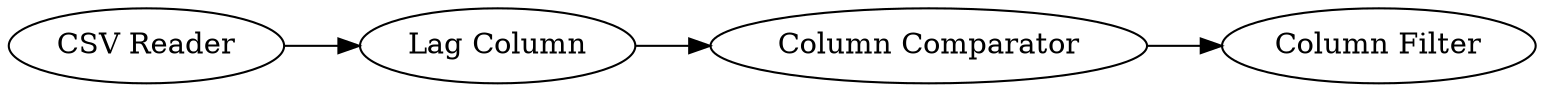 digraph {
	8 -> 7
	1 -> 8
	7 -> 9
	1 [label="CSV Reader"]
	7 [label="Column Comparator"]
	8 [label="Lag Column"]
	9 [label="Column Filter"]
	rankdir=LR
}
